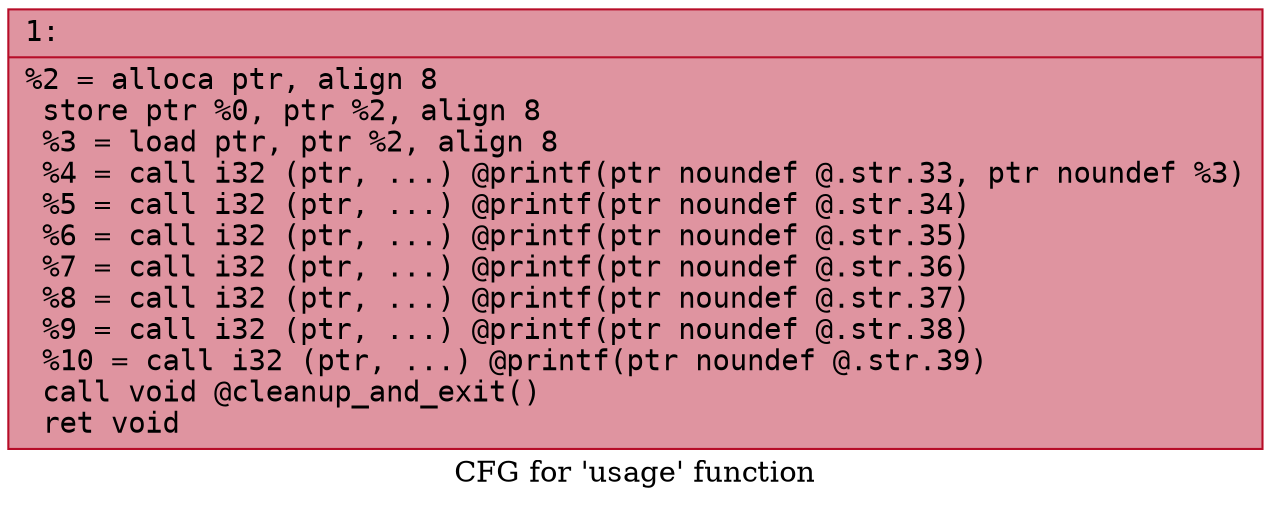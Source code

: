 digraph "CFG for 'usage' function" {
	label="CFG for 'usage' function";

	Node0x600002b15090 [shape=record,color="#b70d28ff", style=filled, fillcolor="#b70d2870" fontname="Courier",label="{1:\l|  %2 = alloca ptr, align 8\l  store ptr %0, ptr %2, align 8\l  %3 = load ptr, ptr %2, align 8\l  %4 = call i32 (ptr, ...) @printf(ptr noundef @.str.33, ptr noundef %3)\l  %5 = call i32 (ptr, ...) @printf(ptr noundef @.str.34)\l  %6 = call i32 (ptr, ...) @printf(ptr noundef @.str.35)\l  %7 = call i32 (ptr, ...) @printf(ptr noundef @.str.36)\l  %8 = call i32 (ptr, ...) @printf(ptr noundef @.str.37)\l  %9 = call i32 (ptr, ...) @printf(ptr noundef @.str.38)\l  %10 = call i32 (ptr, ...) @printf(ptr noundef @.str.39)\l  call void @cleanup_and_exit()\l  ret void\l}"];
}
